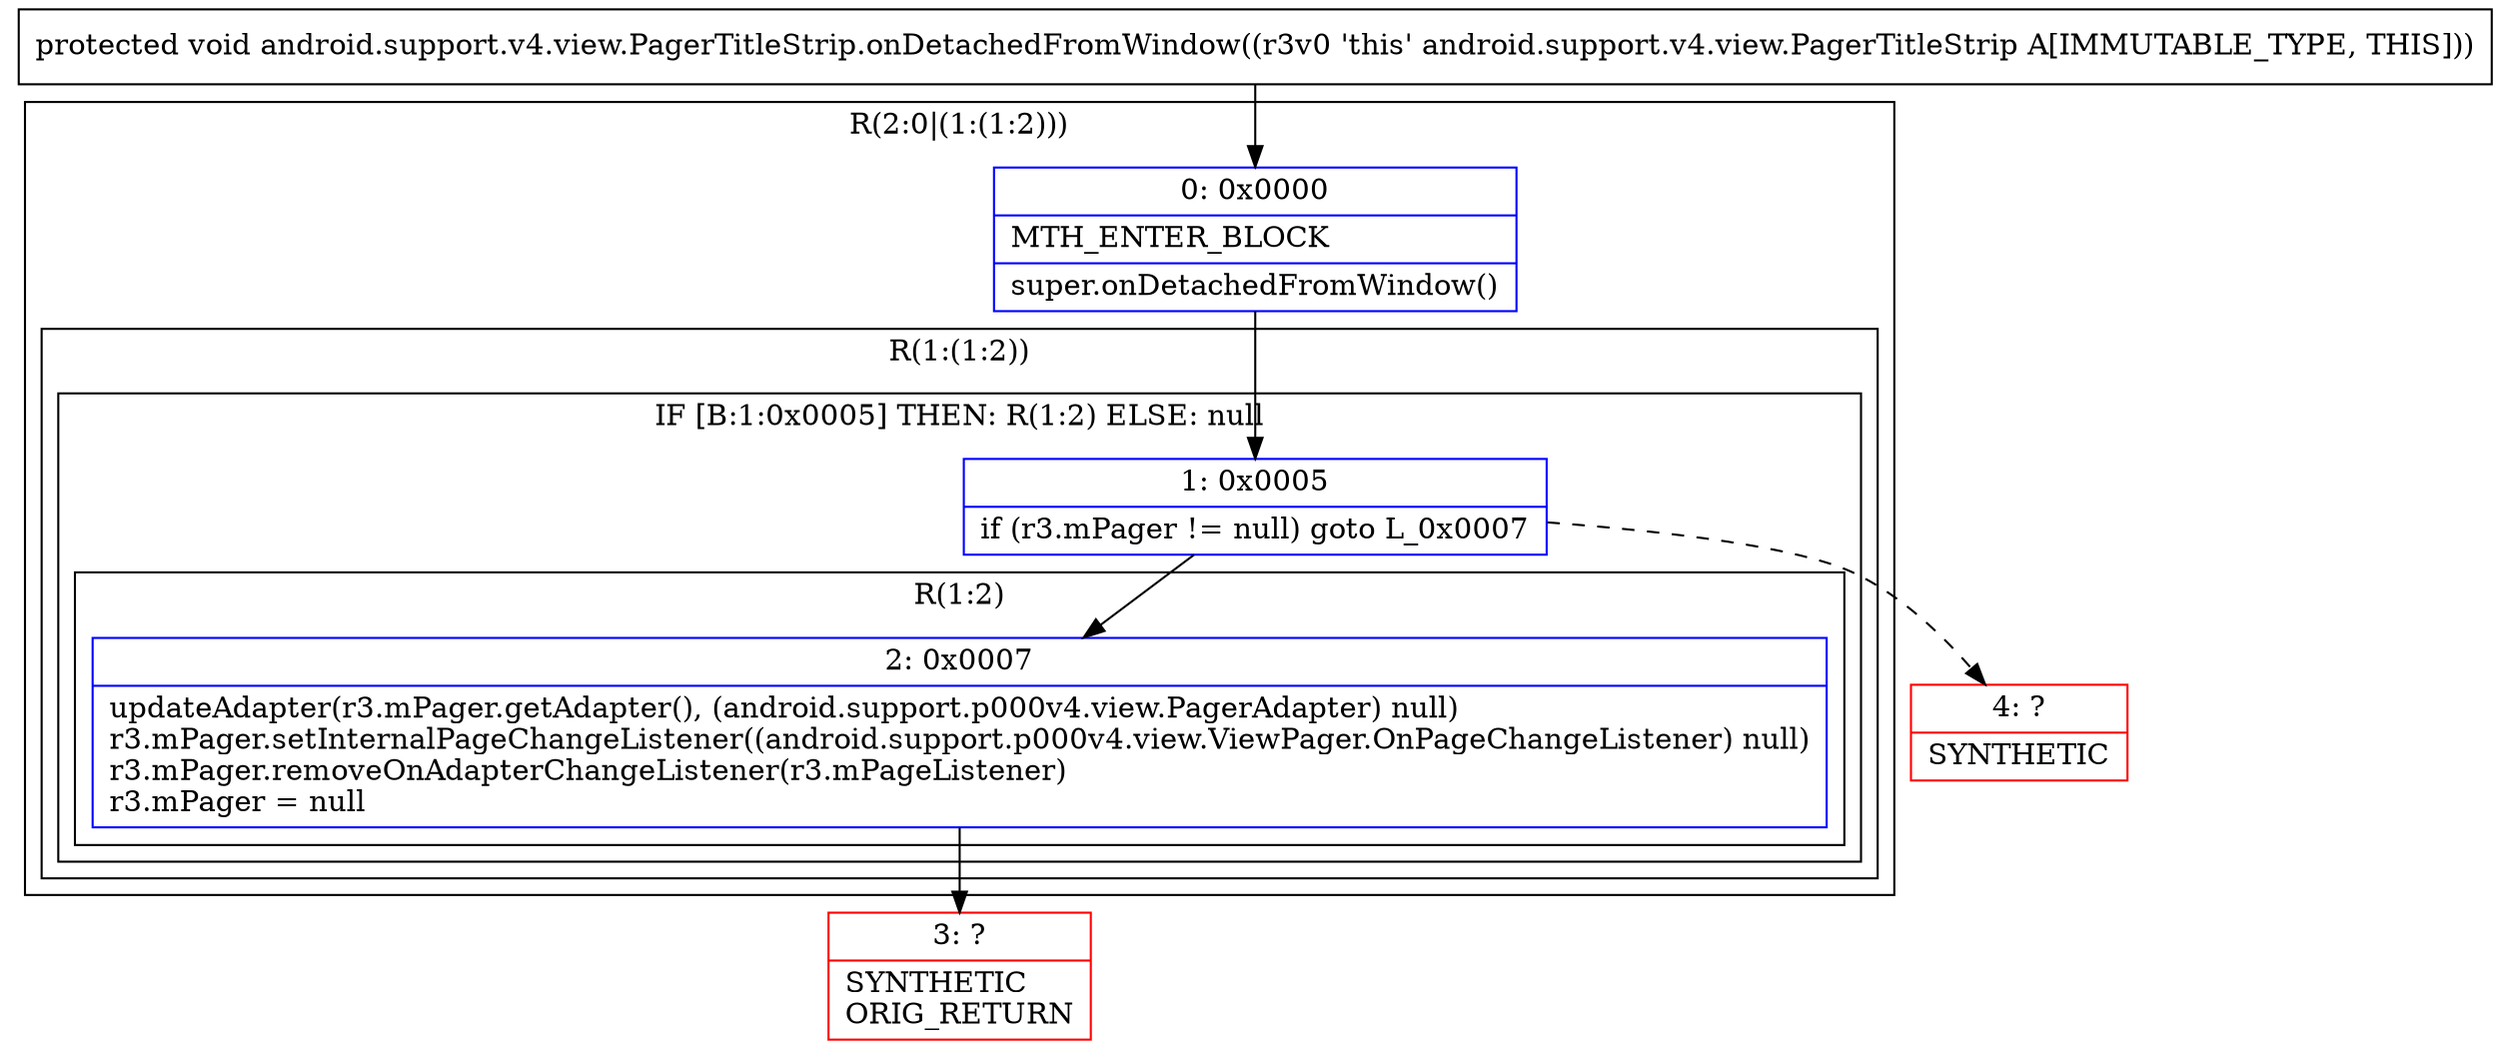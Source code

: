 digraph "CFG forandroid.support.v4.view.PagerTitleStrip.onDetachedFromWindow()V" {
subgraph cluster_Region_921916970 {
label = "R(2:0|(1:(1:2)))";
node [shape=record,color=blue];
Node_0 [shape=record,label="{0\:\ 0x0000|MTH_ENTER_BLOCK\l|super.onDetachedFromWindow()\l}"];
subgraph cluster_Region_1031756541 {
label = "R(1:(1:2))";
node [shape=record,color=blue];
subgraph cluster_IfRegion_100128291 {
label = "IF [B:1:0x0005] THEN: R(1:2) ELSE: null";
node [shape=record,color=blue];
Node_1 [shape=record,label="{1\:\ 0x0005|if (r3.mPager != null) goto L_0x0007\l}"];
subgraph cluster_Region_420763449 {
label = "R(1:2)";
node [shape=record,color=blue];
Node_2 [shape=record,label="{2\:\ 0x0007|updateAdapter(r3.mPager.getAdapter(), (android.support.p000v4.view.PagerAdapter) null)\lr3.mPager.setInternalPageChangeListener((android.support.p000v4.view.ViewPager.OnPageChangeListener) null)\lr3.mPager.removeOnAdapterChangeListener(r3.mPageListener)\lr3.mPager = null\l}"];
}
}
}
}
Node_3 [shape=record,color=red,label="{3\:\ ?|SYNTHETIC\lORIG_RETURN\l}"];
Node_4 [shape=record,color=red,label="{4\:\ ?|SYNTHETIC\l}"];
MethodNode[shape=record,label="{protected void android.support.v4.view.PagerTitleStrip.onDetachedFromWindow((r3v0 'this' android.support.v4.view.PagerTitleStrip A[IMMUTABLE_TYPE, THIS])) }"];
MethodNode -> Node_0;
Node_0 -> Node_1;
Node_1 -> Node_2;
Node_1 -> Node_4[style=dashed];
Node_2 -> Node_3;
}

